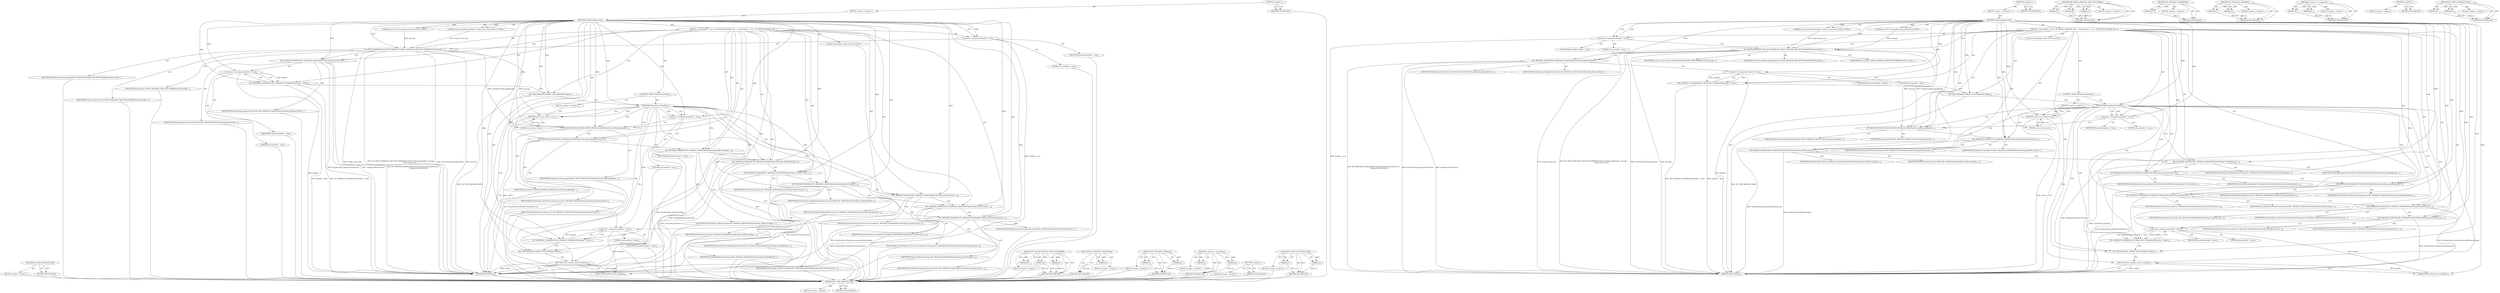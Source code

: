 digraph "IPC_BEGIN_MESSAGE_MAP" {
vulnerable_111 [label=<(METHOD,IPC_END_MESSAGE_MAP)>];
vulnerable_112 [label=<(BLOCK,&lt;empty&gt;,&lt;empty&gt;)>];
vulnerable_113 [label=<(METHOD_RETURN,ANY)>];
vulnerable_6 [label=<(METHOD,&lt;global&gt;)<SUB>1</SUB>>];
vulnerable_7 [label=<(BLOCK,&lt;empty&gt;,&lt;empty&gt;)<SUB>1</SUB>>];
vulnerable_8 [label=<(METHOD,OnMessageReceived)<SUB>1</SUB>>];
vulnerable_9 [label="<(PARAM,const IPC::Message&amp; message)<SUB>2</SUB>>"];
vulnerable_10 [label="<(PARAM,content::RenderFrameHost* render_frame_host)<SUB>3</SUB>>"];
vulnerable_11 [label=<(BLOCK,{
  bool handled = true;
  IPC_BEGIN_MESSAGE_MA...,{
  bool handled = true;
  IPC_BEGIN_MESSAGE_MA...)<SUB>3</SUB>>];
vulnerable_12 [label="<(LOCAL,bool handled: bool)<SUB>4</SUB>>"];
vulnerable_13 [label=<(&lt;operator&gt;.assignment,handled = true)<SUB>4</SUB>>];
vulnerable_14 [label=<(IDENTIFIER,handled,handled = true)<SUB>4</SUB>>];
vulnerable_15 [label=<(LITERAL,true,handled = true)<SUB>4</SUB>>];
vulnerable_16 [label=<(IPC_BEGIN_MESSAGE_MAP_WITH_PARAM,IPC_BEGIN_MESSAGE_MAP_WITH_PARAM(PrintPreviewMe...)<SUB>5</SUB>>];
vulnerable_17 [label=<(IDENTIFIER,PrintPreviewMessageHandler,IPC_BEGIN_MESSAGE_MAP_WITH_PARAM(PrintPreviewMe...)<SUB>5</SUB>>];
vulnerable_18 [label=<(IDENTIFIER,message,IPC_BEGIN_MESSAGE_MAP_WITH_PARAM(PrintPreviewMe...)<SUB>5</SUB>>];
vulnerable_19 [label=<(IDENTIFIER,render_frame_host,IPC_BEGIN_MESSAGE_MAP_WITH_PARAM(PrintPreviewMe...)<SUB>6</SUB>>];
vulnerable_20 [label=<(IPC_MESSAGE_HANDLER,IPC_MESSAGE_HANDLER(PrintHostMsg_RequestPrintPr...)<SUB>7</SUB>>];
vulnerable_21 [label=<(IDENTIFIER,PrintHostMsg_RequestPrintPreview,IPC_MESSAGE_HANDLER(PrintHostMsg_RequestPrintPr...)<SUB>7</SUB>>];
vulnerable_22 [label=<(IDENTIFIER,OnRequestPrintPreview,IPC_MESSAGE_HANDLER(PrintHostMsg_RequestPrintPr...)<SUB>8</SUB>>];
vulnerable_23 [label=<(IPC_MESSAGE_UNHANDLED,IPC_MESSAGE_UNHANDLED(handled = false))<SUB>9</SUB>>];
vulnerable_24 [label=<(&lt;operator&gt;.assignment,handled = false)<SUB>9</SUB>>];
vulnerable_25 [label=<(IDENTIFIER,handled,handled = false)<SUB>9</SUB>>];
vulnerable_26 [label=<(LITERAL,false,handled = false)<SUB>9</SUB>>];
vulnerable_27 [label=<(IPC_END_MESSAGE_MAP,IPC_END_MESSAGE_MAP())<SUB>10</SUB>>];
vulnerable_28 [label=<(CONTROL_STRUCTURE,IF,if (handled))<SUB>11</SUB>>];
vulnerable_29 [label=<(IDENTIFIER,handled,if (handled))<SUB>11</SUB>>];
vulnerable_30 [label=<(BLOCK,&lt;empty&gt;,&lt;empty&gt;)<SUB>12</SUB>>];
vulnerable_31 [label=<(RETURN,return true;,return true;)<SUB>12</SUB>>];
vulnerable_32 [label=<(LITERAL,true,return true;)<SUB>12</SUB>>];
vulnerable_33 [label=<(&lt;operator&gt;.assignment,handled = true)<SUB>14</SUB>>];
vulnerable_34 [label=<(IDENTIFIER,handled,handled = true)<SUB>14</SUB>>];
vulnerable_35 [label=<(LITERAL,true,handled = true)<SUB>14</SUB>>];
vulnerable_36 [label=<(IPC_BEGIN_MESSAGE_MAP,IPC_BEGIN_MESSAGE_MAP(PrintPreviewMessageHandle...)<SUB>15</SUB>>];
vulnerable_37 [label=<(IDENTIFIER,PrintPreviewMessageHandler,IPC_BEGIN_MESSAGE_MAP(PrintPreviewMessageHandle...)<SUB>15</SUB>>];
vulnerable_38 [label=<(IDENTIFIER,message,IPC_BEGIN_MESSAGE_MAP(PrintPreviewMessageHandle...)<SUB>15</SUB>>];
vulnerable_39 [label=<(IPC_MESSAGE_HANDLER,IPC_MESSAGE_HANDLER(PrintHostMsg_DidGetPreviewP...)<SUB>16</SUB>>];
vulnerable_40 [label=<(IDENTIFIER,PrintHostMsg_DidGetPreviewPageCount,IPC_MESSAGE_HANDLER(PrintHostMsg_DidGetPreviewP...)<SUB>16</SUB>>];
vulnerable_41 [label=<(IDENTIFIER,OnDidGetPreviewPageCount,IPC_MESSAGE_HANDLER(PrintHostMsg_DidGetPreviewP...)<SUB>17</SUB>>];
vulnerable_42 [label=<(IPC_MESSAGE_HANDLER,IPC_MESSAGE_HANDLER(PrintHostMsg_DidPreviewPage...)<SUB>18</SUB>>];
vulnerable_43 [label=<(IDENTIFIER,PrintHostMsg_DidPreviewPage,IPC_MESSAGE_HANDLER(PrintHostMsg_DidPreviewPage...)<SUB>18</SUB>>];
vulnerable_44 [label=<(IDENTIFIER,OnDidPreviewPage,IPC_MESSAGE_HANDLER(PrintHostMsg_DidPreviewPage...)<SUB>19</SUB>>];
vulnerable_45 [label=<(IPC_MESSAGE_HANDLER,IPC_MESSAGE_HANDLER(PrintHostMsg_MetafileReadyF...)<SUB>20</SUB>>];
vulnerable_46 [label=<(IDENTIFIER,PrintHostMsg_MetafileReadyForPrinting,IPC_MESSAGE_HANDLER(PrintHostMsg_MetafileReadyF...)<SUB>20</SUB>>];
vulnerable_47 [label=<(IDENTIFIER,OnMetafileReadyForPrinting,IPC_MESSAGE_HANDLER(PrintHostMsg_MetafileReadyF...)<SUB>21</SUB>>];
vulnerable_48 [label=<(IPC_MESSAGE_HANDLER,IPC_MESSAGE_HANDLER(PrintHostMsg_PrintPreviewFa...)<SUB>22</SUB>>];
vulnerable_49 [label=<(IDENTIFIER,PrintHostMsg_PrintPreviewFailed,IPC_MESSAGE_HANDLER(PrintHostMsg_PrintPreviewFa...)<SUB>22</SUB>>];
vulnerable_50 [label=<(IDENTIFIER,OnPrintPreviewFailed,IPC_MESSAGE_HANDLER(PrintHostMsg_PrintPreviewFa...)<SUB>23</SUB>>];
vulnerable_51 [label=<(IPC_MESSAGE_HANDLER,IPC_MESSAGE_HANDLER(PrintHostMsg_DidGetDefaultP...)<SUB>24</SUB>>];
vulnerable_52 [label=<(IDENTIFIER,PrintHostMsg_DidGetDefaultPageLayout,IPC_MESSAGE_HANDLER(PrintHostMsg_DidGetDefaultP...)<SUB>24</SUB>>];
vulnerable_53 [label=<(IDENTIFIER,OnDidGetDefaultPageLayout,IPC_MESSAGE_HANDLER(PrintHostMsg_DidGetDefaultP...)<SUB>25</SUB>>];
vulnerable_54 [label=<(IPC_MESSAGE_HANDLER,IPC_MESSAGE_HANDLER(PrintHostMsg_PrintPreviewCa...)<SUB>26</SUB>>];
vulnerable_55 [label=<(IDENTIFIER,PrintHostMsg_PrintPreviewCancelled,IPC_MESSAGE_HANDLER(PrintHostMsg_PrintPreviewCa...)<SUB>26</SUB>>];
vulnerable_56 [label=<(IDENTIFIER,OnPrintPreviewCancelled,IPC_MESSAGE_HANDLER(PrintHostMsg_PrintPreviewCa...)<SUB>27</SUB>>];
vulnerable_57 [label=<(IPC_MESSAGE_HANDLER,IPC_MESSAGE_HANDLER(PrintHostMsg_PrintPreviewIn...)<SUB>28</SUB>>];
vulnerable_58 [label=<(IDENTIFIER,PrintHostMsg_PrintPreviewInvalidPrinterSettings,IPC_MESSAGE_HANDLER(PrintHostMsg_PrintPreviewIn...)<SUB>28</SUB>>];
vulnerable_59 [label=<(IDENTIFIER,OnInvalidPrinterSettings,IPC_MESSAGE_HANDLER(PrintHostMsg_PrintPreviewIn...)<SUB>29</SUB>>];
vulnerable_60 [label=<(IPC_MESSAGE_HANDLER,IPC_MESSAGE_HANDLER(PrintHostMsg_SetOptionsFrom...)<SUB>30</SUB>>];
vulnerable_61 [label=<(IDENTIFIER,PrintHostMsg_SetOptionsFromDocument,IPC_MESSAGE_HANDLER(PrintHostMsg_SetOptionsFrom...)<SUB>30</SUB>>];
vulnerable_62 [label=<(IDENTIFIER,OnSetOptionsFromDocument,IPC_MESSAGE_HANDLER(PrintHostMsg_SetOptionsFrom...)<SUB>31</SUB>>];
vulnerable_63 [label=<(IPC_MESSAGE_UNHANDLED,IPC_MESSAGE_UNHANDLED(handled = false))<SUB>32</SUB>>];
vulnerable_64 [label=<(&lt;operator&gt;.assignment,handled = false)<SUB>32</SUB>>];
vulnerable_65 [label=<(IDENTIFIER,handled,handled = false)<SUB>32</SUB>>];
vulnerable_66 [label=<(LITERAL,false,handled = false)<SUB>32</SUB>>];
vulnerable_67 [label=<(IPC_END_MESSAGE_MAP,IPC_END_MESSAGE_MAP())<SUB>33</SUB>>];
vulnerable_68 [label=<(RETURN,return handled;,return handled;)<SUB>34</SUB>>];
vulnerable_69 [label=<(IDENTIFIER,handled,return handled;)<SUB>34</SUB>>];
vulnerable_70 [label=<(METHOD_RETURN,bool)<SUB>1</SUB>>];
vulnerable_72 [label=<(METHOD_RETURN,ANY)<SUB>1</SUB>>];
vulnerable_96 [label=<(METHOD,IPC_BEGIN_MESSAGE_MAP_WITH_PARAM)>];
vulnerable_97 [label=<(PARAM,p1)>];
vulnerable_98 [label=<(PARAM,p2)>];
vulnerable_99 [label=<(PARAM,p3)>];
vulnerable_100 [label=<(BLOCK,&lt;empty&gt;,&lt;empty&gt;)>];
vulnerable_101 [label=<(METHOD_RETURN,ANY)>];
vulnerable_107 [label=<(METHOD,IPC_MESSAGE_UNHANDLED)>];
vulnerable_108 [label=<(PARAM,p1)>];
vulnerable_109 [label=<(BLOCK,&lt;empty&gt;,&lt;empty&gt;)>];
vulnerable_110 [label=<(METHOD_RETURN,ANY)>];
vulnerable_102 [label=<(METHOD,IPC_MESSAGE_HANDLER)>];
vulnerable_103 [label=<(PARAM,p1)>];
vulnerable_104 [label=<(PARAM,p2)>];
vulnerable_105 [label=<(BLOCK,&lt;empty&gt;,&lt;empty&gt;)>];
vulnerable_106 [label=<(METHOD_RETURN,ANY)>];
vulnerable_91 [label=<(METHOD,&lt;operator&gt;.assignment)>];
vulnerable_92 [label=<(PARAM,p1)>];
vulnerable_93 [label=<(PARAM,p2)>];
vulnerable_94 [label=<(BLOCK,&lt;empty&gt;,&lt;empty&gt;)>];
vulnerable_95 [label=<(METHOD_RETURN,ANY)>];
vulnerable_85 [label=<(METHOD,&lt;global&gt;)<SUB>1</SUB>>];
vulnerable_86 [label=<(BLOCK,&lt;empty&gt;,&lt;empty&gt;)>];
vulnerable_87 [label=<(METHOD_RETURN,ANY)>];
vulnerable_114 [label=<(METHOD,IPC_BEGIN_MESSAGE_MAP)>];
vulnerable_115 [label=<(PARAM,p1)>];
vulnerable_116 [label=<(PARAM,p2)>];
vulnerable_117 [label=<(BLOCK,&lt;empty&gt;,&lt;empty&gt;)>];
vulnerable_118 [label=<(METHOD_RETURN,ANY)>];
fixed_111 [label=<(METHOD,IPC_END_MESSAGE_MAP)>];
fixed_112 [label=<(BLOCK,&lt;empty&gt;,&lt;empty&gt;)>];
fixed_113 [label=<(METHOD_RETURN,ANY)>];
fixed_6 [label=<(METHOD,&lt;global&gt;)<SUB>1</SUB>>];
fixed_7 [label=<(BLOCK,&lt;empty&gt;,&lt;empty&gt;)<SUB>1</SUB>>];
fixed_8 [label=<(METHOD,OnMessageReceived)<SUB>1</SUB>>];
fixed_9 [label="<(PARAM,const IPC::Message&amp; message)<SUB>2</SUB>>"];
fixed_10 [label="<(PARAM,content::RenderFrameHost* render_frame_host)<SUB>3</SUB>>"];
fixed_11 [label=<(BLOCK,{
  bool handled = true;
  IPC_BEGIN_MESSAGE_MA...,{
  bool handled = true;
  IPC_BEGIN_MESSAGE_MA...)<SUB>3</SUB>>];
fixed_12 [label="<(LOCAL,bool handled: bool)<SUB>4</SUB>>"];
fixed_13 [label=<(&lt;operator&gt;.assignment,handled = true)<SUB>4</SUB>>];
fixed_14 [label=<(IDENTIFIER,handled,handled = true)<SUB>4</SUB>>];
fixed_15 [label=<(LITERAL,true,handled = true)<SUB>4</SUB>>];
fixed_16 [label=<(IPC_BEGIN_MESSAGE_MAP_WITH_PARAM,IPC_BEGIN_MESSAGE_MAP_WITH_PARAM(PrintPreviewMe...)<SUB>5</SUB>>];
fixed_17 [label=<(IDENTIFIER,PrintPreviewMessageHandler,IPC_BEGIN_MESSAGE_MAP_WITH_PARAM(PrintPreviewMe...)<SUB>5</SUB>>];
fixed_18 [label=<(IDENTIFIER,message,IPC_BEGIN_MESSAGE_MAP_WITH_PARAM(PrintPreviewMe...)<SUB>5</SUB>>];
fixed_19 [label=<(IDENTIFIER,render_frame_host,IPC_BEGIN_MESSAGE_MAP_WITH_PARAM(PrintPreviewMe...)<SUB>6</SUB>>];
fixed_20 [label=<(IPC_MESSAGE_HANDLER,IPC_MESSAGE_HANDLER(PrintHostMsg_RequestPrintPr...)<SUB>7</SUB>>];
fixed_21 [label=<(IDENTIFIER,PrintHostMsg_RequestPrintPreview,IPC_MESSAGE_HANDLER(PrintHostMsg_RequestPrintPr...)<SUB>7</SUB>>];
fixed_22 [label=<(IDENTIFIER,OnRequestPrintPreview,IPC_MESSAGE_HANDLER(PrintHostMsg_RequestPrintPr...)<SUB>8</SUB>>];
fixed_23 [label=<(IPC_MESSAGE_UNHANDLED,IPC_MESSAGE_UNHANDLED(handled = false))<SUB>9</SUB>>];
fixed_24 [label=<(&lt;operator&gt;.assignment,handled = false)<SUB>9</SUB>>];
fixed_25 [label=<(IDENTIFIER,handled,handled = false)<SUB>9</SUB>>];
fixed_26 [label=<(LITERAL,false,handled = false)<SUB>9</SUB>>];
fixed_27 [label=<(IPC_END_MESSAGE_MAP,IPC_END_MESSAGE_MAP())<SUB>10</SUB>>];
fixed_28 [label=<(CONTROL_STRUCTURE,IF,if (handled))<SUB>11</SUB>>];
fixed_29 [label=<(IDENTIFIER,handled,if (handled))<SUB>11</SUB>>];
fixed_30 [label=<(BLOCK,&lt;empty&gt;,&lt;empty&gt;)<SUB>12</SUB>>];
fixed_31 [label=<(RETURN,return true;,return true;)<SUB>12</SUB>>];
fixed_32 [label=<(LITERAL,true,return true;)<SUB>12</SUB>>];
fixed_33 [label=<(&lt;operator&gt;.assignment,handled = true)<SUB>14</SUB>>];
fixed_34 [label=<(IDENTIFIER,handled,handled = true)<SUB>14</SUB>>];
fixed_35 [label=<(LITERAL,true,handled = true)<SUB>14</SUB>>];
fixed_36 [label=<(IPC_BEGIN_MESSAGE_MAP,IPC_BEGIN_MESSAGE_MAP(PrintPreviewMessageHandle...)<SUB>15</SUB>>];
fixed_37 [label=<(IDENTIFIER,PrintPreviewMessageHandler,IPC_BEGIN_MESSAGE_MAP(PrintPreviewMessageHandle...)<SUB>15</SUB>>];
fixed_38 [label=<(IDENTIFIER,message,IPC_BEGIN_MESSAGE_MAP(PrintPreviewMessageHandle...)<SUB>15</SUB>>];
fixed_39 [label=<(IPC_MESSAGE_HANDLER,IPC_MESSAGE_HANDLER(PrintHostMsg_DidGetPreviewP...)<SUB>16</SUB>>];
fixed_40 [label=<(IDENTIFIER,PrintHostMsg_DidGetPreviewPageCount,IPC_MESSAGE_HANDLER(PrintHostMsg_DidGetPreviewP...)<SUB>16</SUB>>];
fixed_41 [label=<(IDENTIFIER,OnDidGetPreviewPageCount,IPC_MESSAGE_HANDLER(PrintHostMsg_DidGetPreviewP...)<SUB>17</SUB>>];
fixed_42 [label=<(IPC_MESSAGE_HANDLER,IPC_MESSAGE_HANDLER(PrintHostMsg_DidPreviewPage...)<SUB>18</SUB>>];
fixed_43 [label=<(IDENTIFIER,PrintHostMsg_DidPreviewPage,IPC_MESSAGE_HANDLER(PrintHostMsg_DidPreviewPage...)<SUB>18</SUB>>];
fixed_44 [label=<(IDENTIFIER,OnDidPreviewPage,IPC_MESSAGE_HANDLER(PrintHostMsg_DidPreviewPage...)<SUB>18</SUB>>];
fixed_45 [label=<(IPC_MESSAGE_HANDLER,IPC_MESSAGE_HANDLER(PrintHostMsg_MetafileReadyF...)<SUB>19</SUB>>];
fixed_46 [label=<(IDENTIFIER,PrintHostMsg_MetafileReadyForPrinting,IPC_MESSAGE_HANDLER(PrintHostMsg_MetafileReadyF...)<SUB>19</SUB>>];
fixed_47 [label=<(IDENTIFIER,OnMetafileReadyForPrinting,IPC_MESSAGE_HANDLER(PrintHostMsg_MetafileReadyF...)<SUB>20</SUB>>];
fixed_48 [label=<(IPC_MESSAGE_HANDLER,IPC_MESSAGE_HANDLER(PrintHostMsg_PrintPreviewFa...)<SUB>21</SUB>>];
fixed_49 [label=<(IDENTIFIER,PrintHostMsg_PrintPreviewFailed,IPC_MESSAGE_HANDLER(PrintHostMsg_PrintPreviewFa...)<SUB>21</SUB>>];
fixed_50 [label=<(IDENTIFIER,OnPrintPreviewFailed,IPC_MESSAGE_HANDLER(PrintHostMsg_PrintPreviewFa...)<SUB>22</SUB>>];
fixed_51 [label=<(IPC_MESSAGE_HANDLER,IPC_MESSAGE_HANDLER(PrintHostMsg_DidGetDefaultP...)<SUB>23</SUB>>];
fixed_52 [label=<(IDENTIFIER,PrintHostMsg_DidGetDefaultPageLayout,IPC_MESSAGE_HANDLER(PrintHostMsg_DidGetDefaultP...)<SUB>23</SUB>>];
fixed_53 [label=<(IDENTIFIER,OnDidGetDefaultPageLayout,IPC_MESSAGE_HANDLER(PrintHostMsg_DidGetDefaultP...)<SUB>24</SUB>>];
fixed_54 [label=<(IPC_MESSAGE_HANDLER,IPC_MESSAGE_HANDLER(PrintHostMsg_PrintPreviewCa...)<SUB>25</SUB>>];
fixed_55 [label=<(IDENTIFIER,PrintHostMsg_PrintPreviewCancelled,IPC_MESSAGE_HANDLER(PrintHostMsg_PrintPreviewCa...)<SUB>25</SUB>>];
fixed_56 [label=<(IDENTIFIER,OnPrintPreviewCancelled,IPC_MESSAGE_HANDLER(PrintHostMsg_PrintPreviewCa...)<SUB>26</SUB>>];
fixed_57 [label=<(IPC_MESSAGE_HANDLER,IPC_MESSAGE_HANDLER(PrintHostMsg_PrintPreviewIn...)<SUB>27</SUB>>];
fixed_58 [label=<(IDENTIFIER,PrintHostMsg_PrintPreviewInvalidPrinterSettings,IPC_MESSAGE_HANDLER(PrintHostMsg_PrintPreviewIn...)<SUB>27</SUB>>];
fixed_59 [label=<(IDENTIFIER,OnInvalidPrinterSettings,IPC_MESSAGE_HANDLER(PrintHostMsg_PrintPreviewIn...)<SUB>28</SUB>>];
fixed_60 [label=<(IPC_MESSAGE_HANDLER,IPC_MESSAGE_HANDLER(PrintHostMsg_SetOptionsFrom...)<SUB>29</SUB>>];
fixed_61 [label=<(IDENTIFIER,PrintHostMsg_SetOptionsFromDocument,IPC_MESSAGE_HANDLER(PrintHostMsg_SetOptionsFrom...)<SUB>29</SUB>>];
fixed_62 [label=<(IDENTIFIER,OnSetOptionsFromDocument,IPC_MESSAGE_HANDLER(PrintHostMsg_SetOptionsFrom...)<SUB>30</SUB>>];
fixed_63 [label=<(IPC_MESSAGE_UNHANDLED,IPC_MESSAGE_UNHANDLED(handled = false))<SUB>31</SUB>>];
fixed_64 [label=<(&lt;operator&gt;.assignment,handled = false)<SUB>31</SUB>>];
fixed_65 [label=<(IDENTIFIER,handled,handled = false)<SUB>31</SUB>>];
fixed_66 [label=<(LITERAL,false,handled = false)<SUB>31</SUB>>];
fixed_67 [label=<(IPC_END_MESSAGE_MAP,IPC_END_MESSAGE_MAP())<SUB>32</SUB>>];
fixed_68 [label=<(RETURN,return handled;,return handled;)<SUB>33</SUB>>];
fixed_69 [label=<(IDENTIFIER,handled,return handled;)<SUB>33</SUB>>];
fixed_70 [label=<(METHOD_RETURN,bool)<SUB>1</SUB>>];
fixed_72 [label=<(METHOD_RETURN,ANY)<SUB>1</SUB>>];
fixed_96 [label=<(METHOD,IPC_BEGIN_MESSAGE_MAP_WITH_PARAM)>];
fixed_97 [label=<(PARAM,p1)>];
fixed_98 [label=<(PARAM,p2)>];
fixed_99 [label=<(PARAM,p3)>];
fixed_100 [label=<(BLOCK,&lt;empty&gt;,&lt;empty&gt;)>];
fixed_101 [label=<(METHOD_RETURN,ANY)>];
fixed_107 [label=<(METHOD,IPC_MESSAGE_UNHANDLED)>];
fixed_108 [label=<(PARAM,p1)>];
fixed_109 [label=<(BLOCK,&lt;empty&gt;,&lt;empty&gt;)>];
fixed_110 [label=<(METHOD_RETURN,ANY)>];
fixed_102 [label=<(METHOD,IPC_MESSAGE_HANDLER)>];
fixed_103 [label=<(PARAM,p1)>];
fixed_104 [label=<(PARAM,p2)>];
fixed_105 [label=<(BLOCK,&lt;empty&gt;,&lt;empty&gt;)>];
fixed_106 [label=<(METHOD_RETURN,ANY)>];
fixed_91 [label=<(METHOD,&lt;operator&gt;.assignment)>];
fixed_92 [label=<(PARAM,p1)>];
fixed_93 [label=<(PARAM,p2)>];
fixed_94 [label=<(BLOCK,&lt;empty&gt;,&lt;empty&gt;)>];
fixed_95 [label=<(METHOD_RETURN,ANY)>];
fixed_85 [label=<(METHOD,&lt;global&gt;)<SUB>1</SUB>>];
fixed_86 [label=<(BLOCK,&lt;empty&gt;,&lt;empty&gt;)>];
fixed_87 [label=<(METHOD_RETURN,ANY)>];
fixed_114 [label=<(METHOD,IPC_BEGIN_MESSAGE_MAP)>];
fixed_115 [label=<(PARAM,p1)>];
fixed_116 [label=<(PARAM,p2)>];
fixed_117 [label=<(BLOCK,&lt;empty&gt;,&lt;empty&gt;)>];
fixed_118 [label=<(METHOD_RETURN,ANY)>];
vulnerable_111 -> vulnerable_112  [key=0, label="AST: "];
vulnerable_111 -> vulnerable_113  [key=0, label="AST: "];
vulnerable_111 -> vulnerable_113  [key=1, label="CFG: "];
vulnerable_112 -> fixed_111  [key=0];
vulnerable_113 -> fixed_111  [key=0];
vulnerable_6 -> vulnerable_7  [key=0, label="AST: "];
vulnerable_6 -> vulnerable_72  [key=0, label="AST: "];
vulnerable_6 -> vulnerable_72  [key=1, label="CFG: "];
vulnerable_7 -> vulnerable_8  [key=0, label="AST: "];
vulnerable_8 -> vulnerable_9  [key=0, label="AST: "];
vulnerable_8 -> vulnerable_9  [key=1, label="DDG: "];
vulnerable_8 -> vulnerable_10  [key=0, label="AST: "];
vulnerable_8 -> vulnerable_10  [key=1, label="DDG: "];
vulnerable_8 -> vulnerable_11  [key=0, label="AST: "];
vulnerable_8 -> vulnerable_70  [key=0, label="AST: "];
vulnerable_8 -> vulnerable_13  [key=0, label="CFG: "];
vulnerable_8 -> vulnerable_13  [key=1, label="DDG: "];
vulnerable_8 -> vulnerable_27  [key=0, label="DDG: "];
vulnerable_8 -> vulnerable_33  [key=0, label="DDG: "];
vulnerable_8 -> vulnerable_67  [key=0, label="DDG: "];
vulnerable_8 -> vulnerable_16  [key=0, label="DDG: "];
vulnerable_8 -> vulnerable_20  [key=0, label="DDG: "];
vulnerable_8 -> vulnerable_23  [key=0, label="DDG: "];
vulnerable_8 -> vulnerable_29  [key=0, label="DDG: "];
vulnerable_8 -> vulnerable_36  [key=0, label="DDG: "];
vulnerable_8 -> vulnerable_39  [key=0, label="DDG: "];
vulnerable_8 -> vulnerable_42  [key=0, label="DDG: "];
vulnerable_8 -> vulnerable_45  [key=0, label="DDG: "];
vulnerable_8 -> vulnerable_48  [key=0, label="DDG: "];
vulnerable_8 -> vulnerable_51  [key=0, label="DDG: "];
vulnerable_8 -> vulnerable_54  [key=0, label="DDG: "];
vulnerable_8 -> vulnerable_57  [key=0, label="DDG: "];
vulnerable_8 -> vulnerable_60  [key=0, label="DDG: "];
vulnerable_8 -> vulnerable_63  [key=0, label="DDG: "];
vulnerable_8 -> vulnerable_69  [key=0, label="DDG: "];
vulnerable_8 -> vulnerable_24  [key=0, label="DDG: "];
vulnerable_8 -> vulnerable_31  [key=0, label="DDG: "];
vulnerable_8 -> vulnerable_64  [key=0, label="DDG: "];
vulnerable_8 -> vulnerable_32  [key=0, label="DDG: "];
vulnerable_9 -> vulnerable_16  [key=0, label="DDG: message"];
vulnerable_10 -> vulnerable_16  [key=0, label="DDG: render_frame_host"];
vulnerable_11 -> vulnerable_12  [key=0, label="AST: "];
vulnerable_11 -> vulnerable_13  [key=0, label="AST: "];
vulnerable_11 -> vulnerable_16  [key=0, label="AST: "];
vulnerable_11 -> vulnerable_20  [key=0, label="AST: "];
vulnerable_11 -> vulnerable_23  [key=0, label="AST: "];
vulnerable_11 -> vulnerable_27  [key=0, label="AST: "];
vulnerable_11 -> vulnerable_28  [key=0, label="AST: "];
vulnerable_11 -> vulnerable_33  [key=0, label="AST: "];
vulnerable_11 -> vulnerable_36  [key=0, label="AST: "];
vulnerable_11 -> vulnerable_39  [key=0, label="AST: "];
vulnerable_11 -> vulnerable_42  [key=0, label="AST: "];
vulnerable_11 -> vulnerable_45  [key=0, label="AST: "];
vulnerable_11 -> vulnerable_48  [key=0, label="AST: "];
vulnerable_11 -> vulnerable_51  [key=0, label="AST: "];
vulnerable_11 -> vulnerable_54  [key=0, label="AST: "];
vulnerable_11 -> vulnerable_57  [key=0, label="AST: "];
vulnerable_11 -> vulnerable_60  [key=0, label="AST: "];
vulnerable_11 -> vulnerable_63  [key=0, label="AST: "];
vulnerable_11 -> vulnerable_67  [key=0, label="AST: "];
vulnerable_11 -> vulnerable_68  [key=0, label="AST: "];
vulnerable_12 -> fixed_111  [key=0];
vulnerable_13 -> vulnerable_14  [key=0, label="AST: "];
vulnerable_13 -> vulnerable_15  [key=0, label="AST: "];
vulnerable_13 -> vulnerable_16  [key=0, label="CFG: "];
vulnerable_13 -> vulnerable_70  [key=0, label="DDG: handled = true"];
vulnerable_14 -> fixed_111  [key=0];
vulnerable_15 -> fixed_111  [key=0];
vulnerable_16 -> vulnerable_17  [key=0, label="AST: "];
vulnerable_16 -> vulnerable_18  [key=0, label="AST: "];
vulnerable_16 -> vulnerable_19  [key=0, label="AST: "];
vulnerable_16 -> vulnerable_20  [key=0, label="CFG: "];
vulnerable_16 -> vulnerable_70  [key=0, label="DDG: PrintPreviewMessageHandler"];
vulnerable_16 -> vulnerable_70  [key=1, label="DDG: message"];
vulnerable_16 -> vulnerable_70  [key=2, label="DDG: render_frame_host"];
vulnerable_16 -> vulnerable_70  [key=3, label="DDG: IPC_BEGIN_MESSAGE_MAP_WITH_PARAM(PrintPreviewMessageHandler, message,
                                   render_frame_host)"];
vulnerable_16 -> vulnerable_36  [key=0, label="DDG: PrintPreviewMessageHandler"];
vulnerable_16 -> vulnerable_36  [key=1, label="DDG: message"];
vulnerable_17 -> fixed_111  [key=0];
vulnerable_18 -> fixed_111  [key=0];
vulnerable_19 -> fixed_111  [key=0];
vulnerable_20 -> vulnerable_21  [key=0, label="AST: "];
vulnerable_20 -> vulnerable_22  [key=0, label="AST: "];
vulnerable_20 -> vulnerable_24  [key=0, label="CFG: "];
vulnerable_20 -> vulnerable_70  [key=0, label="DDG: OnRequestPrintPreview"];
vulnerable_20 -> vulnerable_70  [key=1, label="DDG: IPC_MESSAGE_HANDLER(PrintHostMsg_RequestPrintPreview,
                        OnRequestPrintPreview)"];
vulnerable_20 -> vulnerable_70  [key=2, label="DDG: PrintHostMsg_RequestPrintPreview"];
vulnerable_21 -> fixed_111  [key=0];
vulnerable_22 -> fixed_111  [key=0];
vulnerable_23 -> vulnerable_24  [key=0, label="AST: "];
vulnerable_23 -> vulnerable_27  [key=0, label="CFG: "];
vulnerable_23 -> vulnerable_70  [key=0, label="DDG: handled = false"];
vulnerable_23 -> vulnerable_70  [key=1, label="DDG: IPC_MESSAGE_UNHANDLED(handled = false)"];
vulnerable_24 -> vulnerable_25  [key=0, label="AST: "];
vulnerable_24 -> vulnerable_26  [key=0, label="AST: "];
vulnerable_24 -> vulnerable_23  [key=0, label="CFG: "];
vulnerable_24 -> vulnerable_23  [key=1, label="DDG: handled"];
vulnerable_24 -> vulnerable_70  [key=0, label="DDG: handled"];
vulnerable_25 -> fixed_111  [key=0];
vulnerable_26 -> fixed_111  [key=0];
vulnerable_27 -> vulnerable_29  [key=0, label="CFG: "];
vulnerable_27 -> vulnerable_70  [key=0, label="DDG: IPC_END_MESSAGE_MAP()"];
vulnerable_28 -> vulnerable_29  [key=0, label="AST: "];
vulnerable_28 -> vulnerable_30  [key=0, label="AST: "];
vulnerable_29 -> vulnerable_31  [key=0, label="CFG: "];
vulnerable_29 -> vulnerable_31  [key=1, label="CDG: "];
vulnerable_29 -> vulnerable_33  [key=0, label="CFG: "];
vulnerable_29 -> vulnerable_33  [key=1, label="CDG: "];
vulnerable_29 -> vulnerable_48  [key=0, label="CDG: "];
vulnerable_29 -> vulnerable_68  [key=0, label="CDG: "];
vulnerable_29 -> vulnerable_60  [key=0, label="CDG: "];
vulnerable_29 -> vulnerable_64  [key=0, label="CDG: "];
vulnerable_29 -> vulnerable_42  [key=0, label="CDG: "];
vulnerable_29 -> vulnerable_51  [key=0, label="CDG: "];
vulnerable_29 -> vulnerable_57  [key=0, label="CDG: "];
vulnerable_29 -> vulnerable_36  [key=0, label="CDG: "];
vulnerable_29 -> vulnerable_67  [key=0, label="CDG: "];
vulnerable_29 -> vulnerable_45  [key=0, label="CDG: "];
vulnerable_29 -> vulnerable_63  [key=0, label="CDG: "];
vulnerable_29 -> vulnerable_54  [key=0, label="CDG: "];
vulnerable_29 -> vulnerable_39  [key=0, label="CDG: "];
vulnerable_30 -> vulnerable_31  [key=0, label="AST: "];
vulnerable_31 -> vulnerable_32  [key=0, label="AST: "];
vulnerable_31 -> vulnerable_70  [key=0, label="CFG: "];
vulnerable_31 -> vulnerable_70  [key=1, label="DDG: &lt;RET&gt;"];
vulnerable_32 -> vulnerable_31  [key=0, label="DDG: true"];
vulnerable_33 -> vulnerable_34  [key=0, label="AST: "];
vulnerable_33 -> vulnerable_35  [key=0, label="AST: "];
vulnerable_33 -> vulnerable_36  [key=0, label="CFG: "];
vulnerable_34 -> fixed_111  [key=0];
vulnerable_35 -> fixed_111  [key=0];
vulnerable_36 -> vulnerable_37  [key=0, label="AST: "];
vulnerable_36 -> vulnerable_38  [key=0, label="AST: "];
vulnerable_36 -> vulnerable_39  [key=0, label="CFG: "];
vulnerable_37 -> fixed_111  [key=0];
vulnerable_38 -> fixed_111  [key=0];
vulnerable_39 -> vulnerable_40  [key=0, label="AST: "];
vulnerable_39 -> vulnerable_41  [key=0, label="AST: "];
vulnerable_39 -> vulnerable_42  [key=0, label="CFG: "];
vulnerable_39 -> vulnerable_70  [key=0, label="DDG: PrintHostMsg_DidGetPreviewPageCount"];
vulnerable_40 -> fixed_111  [key=0];
vulnerable_41 -> fixed_111  [key=0];
vulnerable_42 -> vulnerable_43  [key=0, label="AST: "];
vulnerable_42 -> vulnerable_44  [key=0, label="AST: "];
vulnerable_42 -> vulnerable_45  [key=0, label="CFG: "];
vulnerable_42 -> vulnerable_70  [key=0, label="DDG: PrintHostMsg_DidPreviewPage"];
vulnerable_43 -> fixed_111  [key=0];
vulnerable_44 -> fixed_111  [key=0];
vulnerable_45 -> vulnerable_46  [key=0, label="AST: "];
vulnerable_45 -> vulnerable_47  [key=0, label="AST: "];
vulnerable_45 -> vulnerable_48  [key=0, label="CFG: "];
vulnerable_45 -> vulnerable_70  [key=0, label="DDG: OnMetafileReadyForPrinting"];
vulnerable_46 -> fixed_111  [key=0];
vulnerable_47 -> fixed_111  [key=0];
vulnerable_48 -> vulnerable_49  [key=0, label="AST: "];
vulnerable_48 -> vulnerable_50  [key=0, label="AST: "];
vulnerable_48 -> vulnerable_51  [key=0, label="CFG: "];
vulnerable_48 -> vulnerable_70  [key=0, label="DDG: OnPrintPreviewFailed"];
vulnerable_49 -> fixed_111  [key=0];
vulnerable_50 -> fixed_111  [key=0];
vulnerable_51 -> vulnerable_52  [key=0, label="AST: "];
vulnerable_51 -> vulnerable_53  [key=0, label="AST: "];
vulnerable_51 -> vulnerable_54  [key=0, label="CFG: "];
vulnerable_51 -> vulnerable_70  [key=0, label="DDG: PrintHostMsg_DidGetDefaultPageLayout"];
vulnerable_52 -> fixed_111  [key=0];
vulnerable_53 -> fixed_111  [key=0];
vulnerable_54 -> vulnerable_55  [key=0, label="AST: "];
vulnerable_54 -> vulnerable_56  [key=0, label="AST: "];
vulnerable_54 -> vulnerable_57  [key=0, label="CFG: "];
vulnerable_54 -> vulnerable_70  [key=0, label="DDG: OnPrintPreviewCancelled"];
vulnerable_55 -> fixed_111  [key=0];
vulnerable_56 -> fixed_111  [key=0];
vulnerable_57 -> vulnerable_58  [key=0, label="AST: "];
vulnerable_57 -> vulnerable_59  [key=0, label="AST: "];
vulnerable_57 -> vulnerable_60  [key=0, label="CFG: "];
vulnerable_57 -> vulnerable_70  [key=0, label="DDG: PrintHostMsg_PrintPreviewInvalidPrinterSettings"];
vulnerable_58 -> fixed_111  [key=0];
vulnerable_59 -> fixed_111  [key=0];
vulnerable_60 -> vulnerable_61  [key=0, label="AST: "];
vulnerable_60 -> vulnerable_62  [key=0, label="AST: "];
vulnerable_60 -> vulnerable_64  [key=0, label="CFG: "];
vulnerable_60 -> vulnerable_70  [key=0, label="DDG: PrintHostMsg_SetOptionsFromDocument"];
vulnerable_61 -> fixed_111  [key=0];
vulnerable_62 -> fixed_111  [key=0];
vulnerable_63 -> vulnerable_64  [key=0, label="AST: "];
vulnerable_63 -> vulnerable_67  [key=0, label="CFG: "];
vulnerable_64 -> vulnerable_65  [key=0, label="AST: "];
vulnerable_64 -> vulnerable_66  [key=0, label="AST: "];
vulnerable_64 -> vulnerable_63  [key=0, label="CFG: "];
vulnerable_64 -> vulnerable_63  [key=1, label="DDG: handled"];
vulnerable_64 -> vulnerable_69  [key=0, label="DDG: handled"];
vulnerable_65 -> fixed_111  [key=0];
vulnerable_66 -> fixed_111  [key=0];
vulnerable_67 -> vulnerable_68  [key=0, label="CFG: "];
vulnerable_68 -> vulnerable_69  [key=0, label="AST: "];
vulnerable_68 -> vulnerable_70  [key=0, label="CFG: "];
vulnerable_68 -> vulnerable_70  [key=1, label="DDG: &lt;RET&gt;"];
vulnerable_69 -> vulnerable_68  [key=0, label="DDG: handled"];
vulnerable_70 -> fixed_111  [key=0];
vulnerable_72 -> fixed_111  [key=0];
vulnerable_96 -> vulnerable_97  [key=0, label="AST: "];
vulnerable_96 -> vulnerable_97  [key=1, label="DDG: "];
vulnerable_96 -> vulnerable_100  [key=0, label="AST: "];
vulnerable_96 -> vulnerable_98  [key=0, label="AST: "];
vulnerable_96 -> vulnerable_98  [key=1, label="DDG: "];
vulnerable_96 -> vulnerable_101  [key=0, label="AST: "];
vulnerable_96 -> vulnerable_101  [key=1, label="CFG: "];
vulnerable_96 -> vulnerable_99  [key=0, label="AST: "];
vulnerable_96 -> vulnerable_99  [key=1, label="DDG: "];
vulnerable_97 -> vulnerable_101  [key=0, label="DDG: p1"];
vulnerable_98 -> vulnerable_101  [key=0, label="DDG: p2"];
vulnerable_99 -> vulnerable_101  [key=0, label="DDG: p3"];
vulnerable_100 -> fixed_111  [key=0];
vulnerable_101 -> fixed_111  [key=0];
vulnerable_107 -> vulnerable_108  [key=0, label="AST: "];
vulnerable_107 -> vulnerable_108  [key=1, label="DDG: "];
vulnerable_107 -> vulnerable_109  [key=0, label="AST: "];
vulnerable_107 -> vulnerable_110  [key=0, label="AST: "];
vulnerable_107 -> vulnerable_110  [key=1, label="CFG: "];
vulnerable_108 -> vulnerable_110  [key=0, label="DDG: p1"];
vulnerable_109 -> fixed_111  [key=0];
vulnerable_110 -> fixed_111  [key=0];
vulnerable_102 -> vulnerable_103  [key=0, label="AST: "];
vulnerable_102 -> vulnerable_103  [key=1, label="DDG: "];
vulnerable_102 -> vulnerable_105  [key=0, label="AST: "];
vulnerable_102 -> vulnerable_104  [key=0, label="AST: "];
vulnerable_102 -> vulnerable_104  [key=1, label="DDG: "];
vulnerable_102 -> vulnerable_106  [key=0, label="AST: "];
vulnerable_102 -> vulnerable_106  [key=1, label="CFG: "];
vulnerable_103 -> vulnerable_106  [key=0, label="DDG: p1"];
vulnerable_104 -> vulnerable_106  [key=0, label="DDG: p2"];
vulnerable_105 -> fixed_111  [key=0];
vulnerable_106 -> fixed_111  [key=0];
vulnerable_91 -> vulnerable_92  [key=0, label="AST: "];
vulnerable_91 -> vulnerable_92  [key=1, label="DDG: "];
vulnerable_91 -> vulnerable_94  [key=0, label="AST: "];
vulnerable_91 -> vulnerable_93  [key=0, label="AST: "];
vulnerable_91 -> vulnerable_93  [key=1, label="DDG: "];
vulnerable_91 -> vulnerable_95  [key=0, label="AST: "];
vulnerable_91 -> vulnerable_95  [key=1, label="CFG: "];
vulnerable_92 -> vulnerable_95  [key=0, label="DDG: p1"];
vulnerable_93 -> vulnerable_95  [key=0, label="DDG: p2"];
vulnerable_94 -> fixed_111  [key=0];
vulnerable_95 -> fixed_111  [key=0];
vulnerable_85 -> vulnerable_86  [key=0, label="AST: "];
vulnerable_85 -> vulnerable_87  [key=0, label="AST: "];
vulnerable_85 -> vulnerable_87  [key=1, label="CFG: "];
vulnerable_86 -> fixed_111  [key=0];
vulnerable_87 -> fixed_111  [key=0];
vulnerable_114 -> vulnerable_115  [key=0, label="AST: "];
vulnerable_114 -> vulnerable_115  [key=1, label="DDG: "];
vulnerable_114 -> vulnerable_117  [key=0, label="AST: "];
vulnerable_114 -> vulnerable_116  [key=0, label="AST: "];
vulnerable_114 -> vulnerable_116  [key=1, label="DDG: "];
vulnerable_114 -> vulnerable_118  [key=0, label="AST: "];
vulnerable_114 -> vulnerable_118  [key=1, label="CFG: "];
vulnerable_115 -> vulnerable_118  [key=0, label="DDG: p1"];
vulnerable_116 -> vulnerable_118  [key=0, label="DDG: p2"];
vulnerable_117 -> fixed_111  [key=0];
vulnerable_118 -> fixed_111  [key=0];
fixed_111 -> fixed_112  [key=0, label="AST: "];
fixed_111 -> fixed_113  [key=0, label="AST: "];
fixed_111 -> fixed_113  [key=1, label="CFG: "];
fixed_6 -> fixed_7  [key=0, label="AST: "];
fixed_6 -> fixed_72  [key=0, label="AST: "];
fixed_6 -> fixed_72  [key=1, label="CFG: "];
fixed_7 -> fixed_8  [key=0, label="AST: "];
fixed_8 -> fixed_9  [key=0, label="AST: "];
fixed_8 -> fixed_9  [key=1, label="DDG: "];
fixed_8 -> fixed_10  [key=0, label="AST: "];
fixed_8 -> fixed_10  [key=1, label="DDG: "];
fixed_8 -> fixed_11  [key=0, label="AST: "];
fixed_8 -> fixed_70  [key=0, label="AST: "];
fixed_8 -> fixed_13  [key=0, label="CFG: "];
fixed_8 -> fixed_13  [key=1, label="DDG: "];
fixed_8 -> fixed_27  [key=0, label="DDG: "];
fixed_8 -> fixed_33  [key=0, label="DDG: "];
fixed_8 -> fixed_67  [key=0, label="DDG: "];
fixed_8 -> fixed_16  [key=0, label="DDG: "];
fixed_8 -> fixed_20  [key=0, label="DDG: "];
fixed_8 -> fixed_23  [key=0, label="DDG: "];
fixed_8 -> fixed_29  [key=0, label="DDG: "];
fixed_8 -> fixed_36  [key=0, label="DDG: "];
fixed_8 -> fixed_39  [key=0, label="DDG: "];
fixed_8 -> fixed_42  [key=0, label="DDG: "];
fixed_8 -> fixed_45  [key=0, label="DDG: "];
fixed_8 -> fixed_48  [key=0, label="DDG: "];
fixed_8 -> fixed_51  [key=0, label="DDG: "];
fixed_8 -> fixed_54  [key=0, label="DDG: "];
fixed_8 -> fixed_57  [key=0, label="DDG: "];
fixed_8 -> fixed_60  [key=0, label="DDG: "];
fixed_8 -> fixed_63  [key=0, label="DDG: "];
fixed_8 -> fixed_69  [key=0, label="DDG: "];
fixed_8 -> fixed_24  [key=0, label="DDG: "];
fixed_8 -> fixed_31  [key=0, label="DDG: "];
fixed_8 -> fixed_64  [key=0, label="DDG: "];
fixed_8 -> fixed_32  [key=0, label="DDG: "];
fixed_9 -> fixed_16  [key=0, label="DDG: message"];
fixed_10 -> fixed_16  [key=0, label="DDG: render_frame_host"];
fixed_11 -> fixed_12  [key=0, label="AST: "];
fixed_11 -> fixed_13  [key=0, label="AST: "];
fixed_11 -> fixed_16  [key=0, label="AST: "];
fixed_11 -> fixed_20  [key=0, label="AST: "];
fixed_11 -> fixed_23  [key=0, label="AST: "];
fixed_11 -> fixed_27  [key=0, label="AST: "];
fixed_11 -> fixed_28  [key=0, label="AST: "];
fixed_11 -> fixed_33  [key=0, label="AST: "];
fixed_11 -> fixed_36  [key=0, label="AST: "];
fixed_11 -> fixed_39  [key=0, label="AST: "];
fixed_11 -> fixed_42  [key=0, label="AST: "];
fixed_11 -> fixed_45  [key=0, label="AST: "];
fixed_11 -> fixed_48  [key=0, label="AST: "];
fixed_11 -> fixed_51  [key=0, label="AST: "];
fixed_11 -> fixed_54  [key=0, label="AST: "];
fixed_11 -> fixed_57  [key=0, label="AST: "];
fixed_11 -> fixed_60  [key=0, label="AST: "];
fixed_11 -> fixed_63  [key=0, label="AST: "];
fixed_11 -> fixed_67  [key=0, label="AST: "];
fixed_11 -> fixed_68  [key=0, label="AST: "];
fixed_13 -> fixed_14  [key=0, label="AST: "];
fixed_13 -> fixed_15  [key=0, label="AST: "];
fixed_13 -> fixed_16  [key=0, label="CFG: "];
fixed_13 -> fixed_70  [key=0, label="DDG: handled = true"];
fixed_16 -> fixed_17  [key=0, label="AST: "];
fixed_16 -> fixed_18  [key=0, label="AST: "];
fixed_16 -> fixed_19  [key=0, label="AST: "];
fixed_16 -> fixed_20  [key=0, label="CFG: "];
fixed_16 -> fixed_70  [key=0, label="DDG: PrintPreviewMessageHandler"];
fixed_16 -> fixed_70  [key=1, label="DDG: message"];
fixed_16 -> fixed_70  [key=2, label="DDG: render_frame_host"];
fixed_16 -> fixed_70  [key=3, label="DDG: IPC_BEGIN_MESSAGE_MAP_WITH_PARAM(PrintPreviewMessageHandler, message,
                                   render_frame_host)"];
fixed_16 -> fixed_36  [key=0, label="DDG: PrintPreviewMessageHandler"];
fixed_16 -> fixed_36  [key=1, label="DDG: message"];
fixed_20 -> fixed_21  [key=0, label="AST: "];
fixed_20 -> fixed_22  [key=0, label="AST: "];
fixed_20 -> fixed_24  [key=0, label="CFG: "];
fixed_20 -> fixed_70  [key=0, label="DDG: OnRequestPrintPreview"];
fixed_20 -> fixed_70  [key=1, label="DDG: IPC_MESSAGE_HANDLER(PrintHostMsg_RequestPrintPreview,
                        OnRequestPrintPreview)"];
fixed_20 -> fixed_70  [key=2, label="DDG: PrintHostMsg_RequestPrintPreview"];
fixed_23 -> fixed_24  [key=0, label="AST: "];
fixed_23 -> fixed_27  [key=0, label="CFG: "];
fixed_23 -> fixed_70  [key=0, label="DDG: handled = false"];
fixed_23 -> fixed_70  [key=1, label="DDG: IPC_MESSAGE_UNHANDLED(handled = false)"];
fixed_24 -> fixed_25  [key=0, label="AST: "];
fixed_24 -> fixed_26  [key=0, label="AST: "];
fixed_24 -> fixed_23  [key=0, label="CFG: "];
fixed_24 -> fixed_23  [key=1, label="DDG: handled"];
fixed_24 -> fixed_70  [key=0, label="DDG: handled"];
fixed_27 -> fixed_29  [key=0, label="CFG: "];
fixed_27 -> fixed_70  [key=0, label="DDG: IPC_END_MESSAGE_MAP()"];
fixed_28 -> fixed_29  [key=0, label="AST: "];
fixed_28 -> fixed_30  [key=0, label="AST: "];
fixed_29 -> fixed_31  [key=0, label="CFG: "];
fixed_29 -> fixed_31  [key=1, label="CDG: "];
fixed_29 -> fixed_33  [key=0, label="CFG: "];
fixed_29 -> fixed_33  [key=1, label="CDG: "];
fixed_29 -> fixed_48  [key=0, label="CDG: "];
fixed_29 -> fixed_68  [key=0, label="CDG: "];
fixed_29 -> fixed_60  [key=0, label="CDG: "];
fixed_29 -> fixed_64  [key=0, label="CDG: "];
fixed_29 -> fixed_42  [key=0, label="CDG: "];
fixed_29 -> fixed_51  [key=0, label="CDG: "];
fixed_29 -> fixed_57  [key=0, label="CDG: "];
fixed_29 -> fixed_36  [key=0, label="CDG: "];
fixed_29 -> fixed_67  [key=0, label="CDG: "];
fixed_29 -> fixed_45  [key=0, label="CDG: "];
fixed_29 -> fixed_63  [key=0, label="CDG: "];
fixed_29 -> fixed_54  [key=0, label="CDG: "];
fixed_29 -> fixed_39  [key=0, label="CDG: "];
fixed_30 -> fixed_31  [key=0, label="AST: "];
fixed_31 -> fixed_32  [key=0, label="AST: "];
fixed_31 -> fixed_70  [key=0, label="CFG: "];
fixed_31 -> fixed_70  [key=1, label="DDG: &lt;RET&gt;"];
fixed_32 -> fixed_31  [key=0, label="DDG: true"];
fixed_33 -> fixed_34  [key=0, label="AST: "];
fixed_33 -> fixed_35  [key=0, label="AST: "];
fixed_33 -> fixed_36  [key=0, label="CFG: "];
fixed_36 -> fixed_37  [key=0, label="AST: "];
fixed_36 -> fixed_38  [key=0, label="AST: "];
fixed_36 -> fixed_39  [key=0, label="CFG: "];
fixed_39 -> fixed_40  [key=0, label="AST: "];
fixed_39 -> fixed_41  [key=0, label="AST: "];
fixed_39 -> fixed_42  [key=0, label="CFG: "];
fixed_39 -> fixed_70  [key=0, label="DDG: PrintHostMsg_DidGetPreviewPageCount"];
fixed_42 -> fixed_43  [key=0, label="AST: "];
fixed_42 -> fixed_44  [key=0, label="AST: "];
fixed_42 -> fixed_45  [key=0, label="CFG: "];
fixed_42 -> fixed_70  [key=0, label="DDG: PrintHostMsg_DidPreviewPage"];
fixed_45 -> fixed_46  [key=0, label="AST: "];
fixed_45 -> fixed_47  [key=0, label="AST: "];
fixed_45 -> fixed_48  [key=0, label="CFG: "];
fixed_45 -> fixed_70  [key=0, label="DDG: OnMetafileReadyForPrinting"];
fixed_48 -> fixed_49  [key=0, label="AST: "];
fixed_48 -> fixed_50  [key=0, label="AST: "];
fixed_48 -> fixed_51  [key=0, label="CFG: "];
fixed_48 -> fixed_70  [key=0, label="DDG: OnPrintPreviewFailed"];
fixed_51 -> fixed_52  [key=0, label="AST: "];
fixed_51 -> fixed_53  [key=0, label="AST: "];
fixed_51 -> fixed_54  [key=0, label="CFG: "];
fixed_51 -> fixed_70  [key=0, label="DDG: PrintHostMsg_DidGetDefaultPageLayout"];
fixed_54 -> fixed_55  [key=0, label="AST: "];
fixed_54 -> fixed_56  [key=0, label="AST: "];
fixed_54 -> fixed_57  [key=0, label="CFG: "];
fixed_54 -> fixed_70  [key=0, label="DDG: OnPrintPreviewCancelled"];
fixed_57 -> fixed_58  [key=0, label="AST: "];
fixed_57 -> fixed_59  [key=0, label="AST: "];
fixed_57 -> fixed_60  [key=0, label="CFG: "];
fixed_57 -> fixed_70  [key=0, label="DDG: PrintHostMsg_PrintPreviewInvalidPrinterSettings"];
fixed_60 -> fixed_61  [key=0, label="AST: "];
fixed_60 -> fixed_62  [key=0, label="AST: "];
fixed_60 -> fixed_64  [key=0, label="CFG: "];
fixed_60 -> fixed_70  [key=0, label="DDG: PrintHostMsg_SetOptionsFromDocument"];
fixed_63 -> fixed_64  [key=0, label="AST: "];
fixed_63 -> fixed_67  [key=0, label="CFG: "];
fixed_64 -> fixed_65  [key=0, label="AST: "];
fixed_64 -> fixed_66  [key=0, label="AST: "];
fixed_64 -> fixed_63  [key=0, label="CFG: "];
fixed_64 -> fixed_63  [key=1, label="DDG: handled"];
fixed_64 -> fixed_69  [key=0, label="DDG: handled"];
fixed_67 -> fixed_68  [key=0, label="CFG: "];
fixed_68 -> fixed_69  [key=0, label="AST: "];
fixed_68 -> fixed_70  [key=0, label="CFG: "];
fixed_68 -> fixed_70  [key=1, label="DDG: &lt;RET&gt;"];
fixed_69 -> fixed_68  [key=0, label="DDG: handled"];
fixed_96 -> fixed_97  [key=0, label="AST: "];
fixed_96 -> fixed_97  [key=1, label="DDG: "];
fixed_96 -> fixed_100  [key=0, label="AST: "];
fixed_96 -> fixed_98  [key=0, label="AST: "];
fixed_96 -> fixed_98  [key=1, label="DDG: "];
fixed_96 -> fixed_101  [key=0, label="AST: "];
fixed_96 -> fixed_101  [key=1, label="CFG: "];
fixed_96 -> fixed_99  [key=0, label="AST: "];
fixed_96 -> fixed_99  [key=1, label="DDG: "];
fixed_97 -> fixed_101  [key=0, label="DDG: p1"];
fixed_98 -> fixed_101  [key=0, label="DDG: p2"];
fixed_99 -> fixed_101  [key=0, label="DDG: p3"];
fixed_107 -> fixed_108  [key=0, label="AST: "];
fixed_107 -> fixed_108  [key=1, label="DDG: "];
fixed_107 -> fixed_109  [key=0, label="AST: "];
fixed_107 -> fixed_110  [key=0, label="AST: "];
fixed_107 -> fixed_110  [key=1, label="CFG: "];
fixed_108 -> fixed_110  [key=0, label="DDG: p1"];
fixed_102 -> fixed_103  [key=0, label="AST: "];
fixed_102 -> fixed_103  [key=1, label="DDG: "];
fixed_102 -> fixed_105  [key=0, label="AST: "];
fixed_102 -> fixed_104  [key=0, label="AST: "];
fixed_102 -> fixed_104  [key=1, label="DDG: "];
fixed_102 -> fixed_106  [key=0, label="AST: "];
fixed_102 -> fixed_106  [key=1, label="CFG: "];
fixed_103 -> fixed_106  [key=0, label="DDG: p1"];
fixed_104 -> fixed_106  [key=0, label="DDG: p2"];
fixed_91 -> fixed_92  [key=0, label="AST: "];
fixed_91 -> fixed_92  [key=1, label="DDG: "];
fixed_91 -> fixed_94  [key=0, label="AST: "];
fixed_91 -> fixed_93  [key=0, label="AST: "];
fixed_91 -> fixed_93  [key=1, label="DDG: "];
fixed_91 -> fixed_95  [key=0, label="AST: "];
fixed_91 -> fixed_95  [key=1, label="CFG: "];
fixed_92 -> fixed_95  [key=0, label="DDG: p1"];
fixed_93 -> fixed_95  [key=0, label="DDG: p2"];
fixed_85 -> fixed_86  [key=0, label="AST: "];
fixed_85 -> fixed_87  [key=0, label="AST: "];
fixed_85 -> fixed_87  [key=1, label="CFG: "];
fixed_114 -> fixed_115  [key=0, label="AST: "];
fixed_114 -> fixed_115  [key=1, label="DDG: "];
fixed_114 -> fixed_117  [key=0, label="AST: "];
fixed_114 -> fixed_116  [key=0, label="AST: "];
fixed_114 -> fixed_116  [key=1, label="DDG: "];
fixed_114 -> fixed_118  [key=0, label="AST: "];
fixed_114 -> fixed_118  [key=1, label="CFG: "];
fixed_115 -> fixed_118  [key=0, label="DDG: p1"];
fixed_116 -> fixed_118  [key=0, label="DDG: p2"];
}
